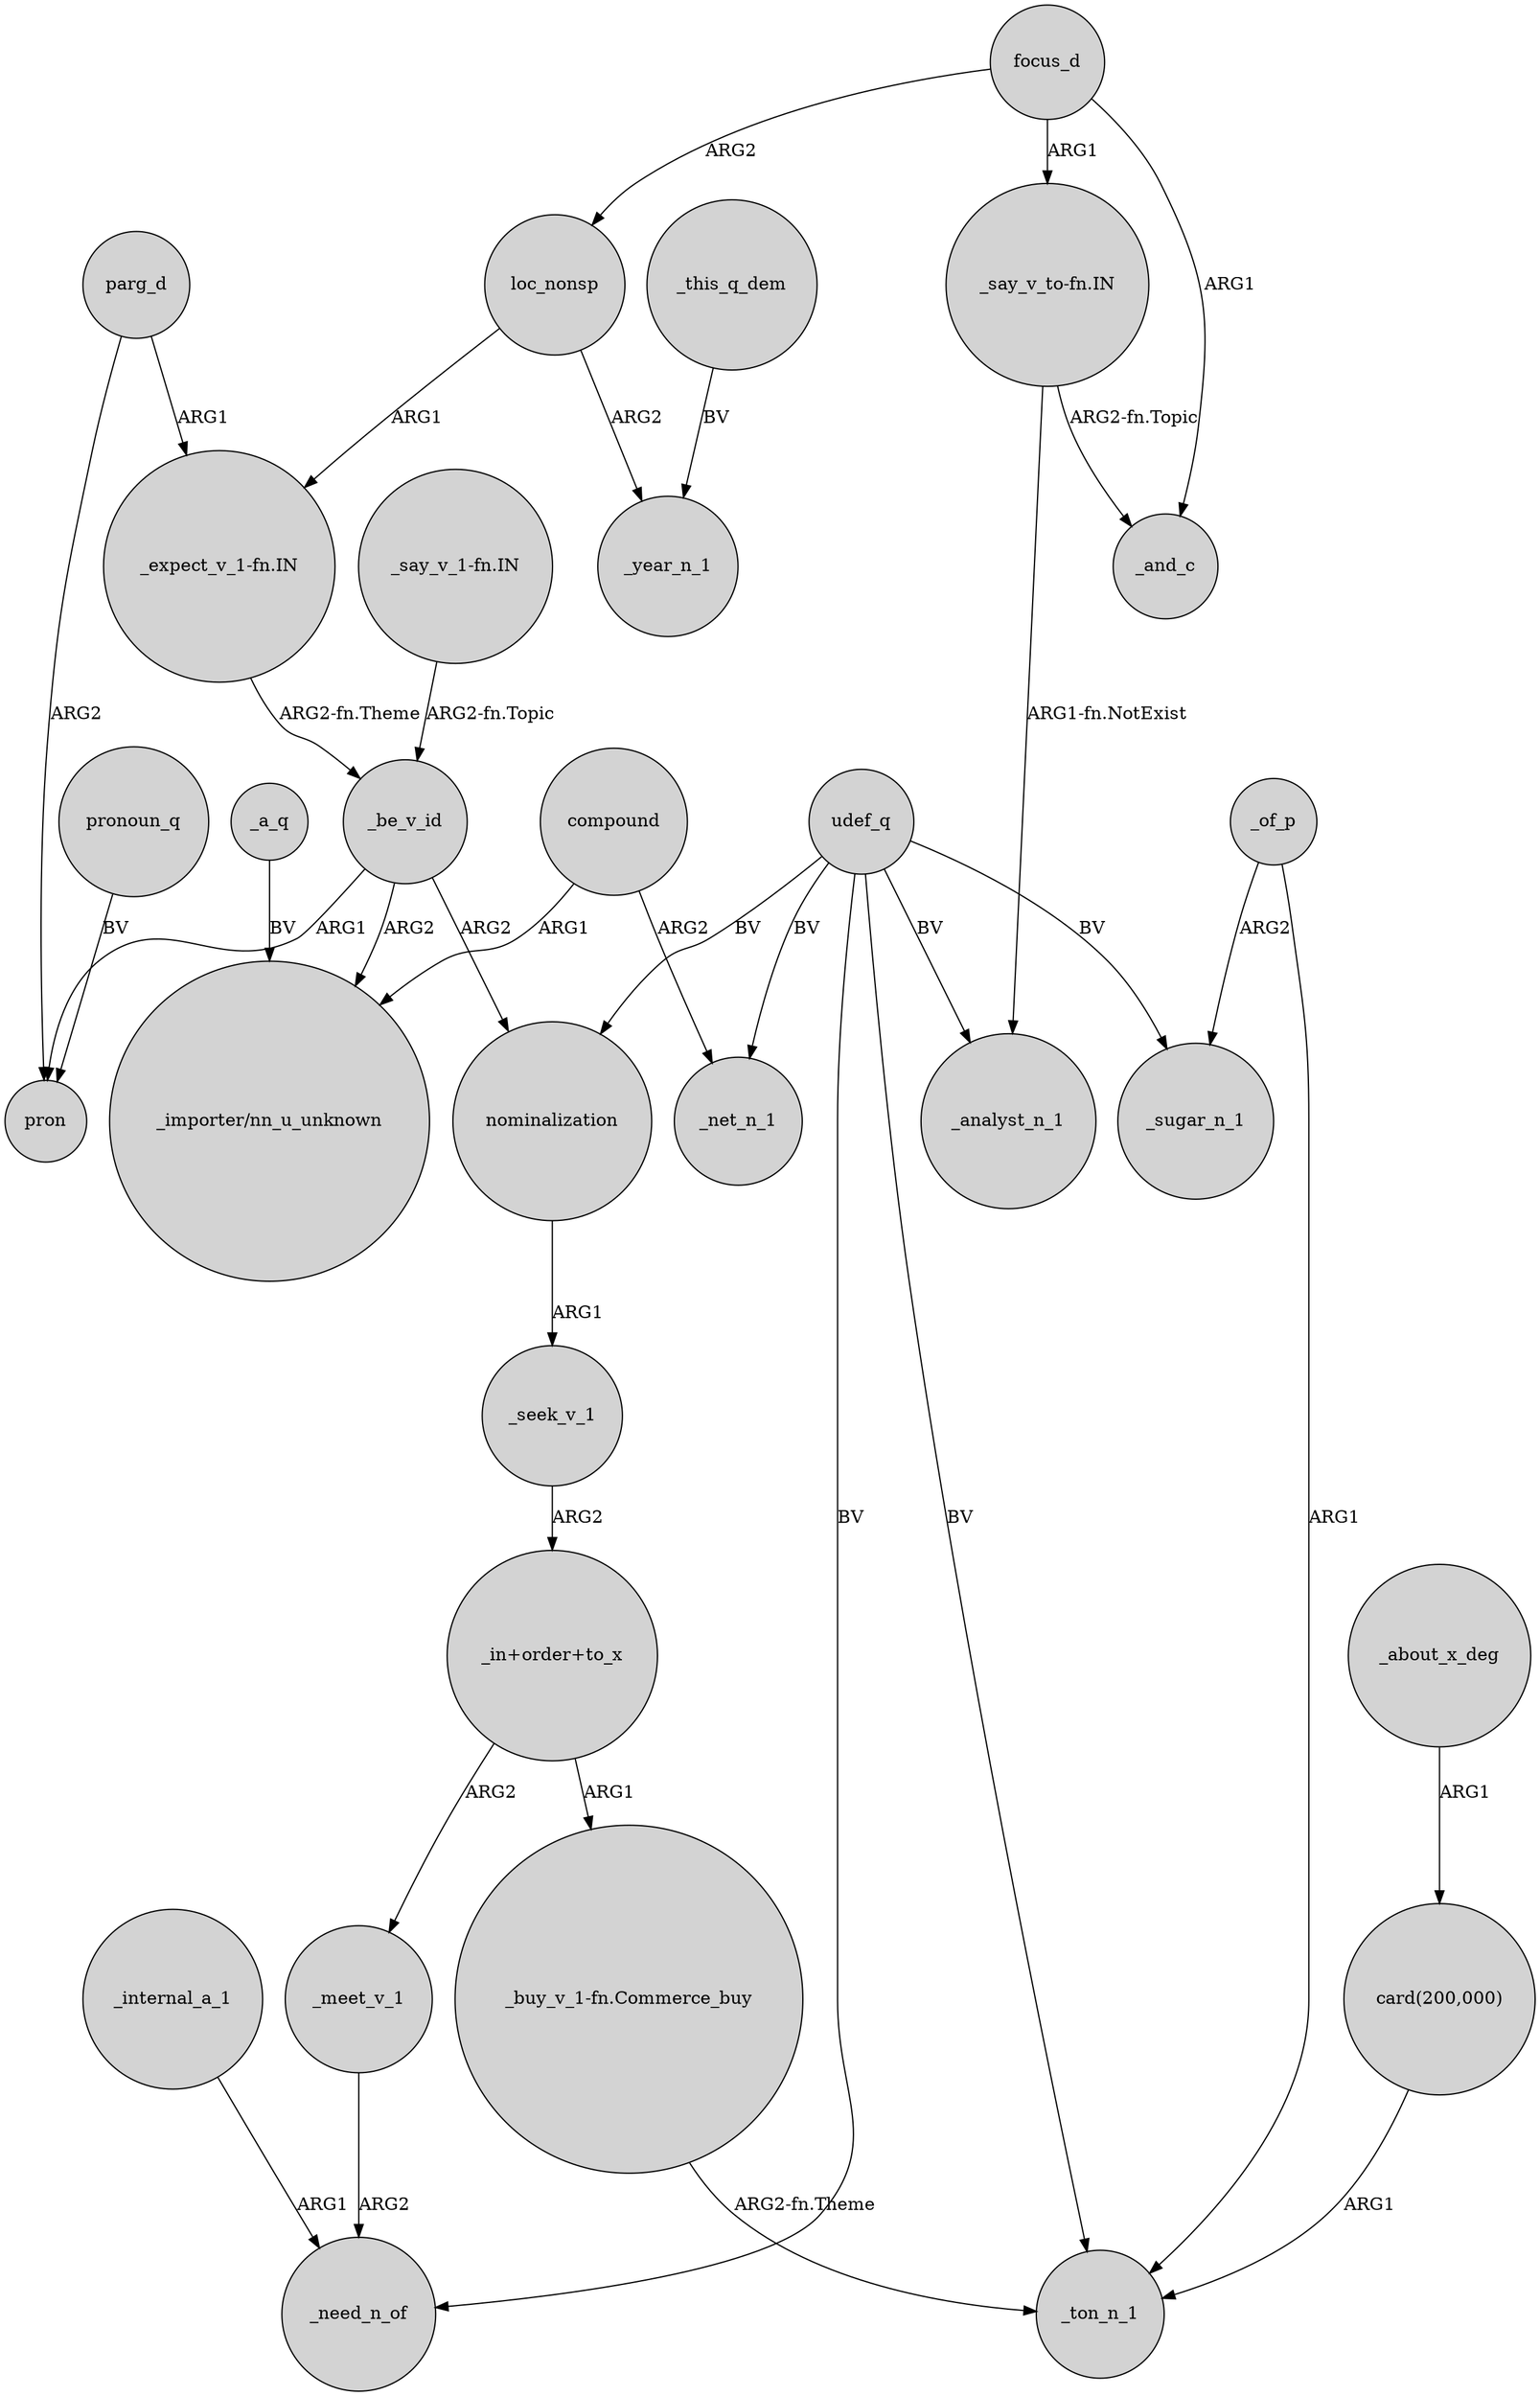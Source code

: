 digraph {
	node [shape=circle style=filled]
	_meet_v_1 -> _need_n_of [label=ARG2]
	focus_d -> loc_nonsp [label=ARG2]
	"_in+order+to_x" -> _meet_v_1 [label=ARG2]
	_a_q -> "_importer/nn_u_unknown" [label=BV]
	"_say_v_to-fn.IN" -> _analyst_n_1 [label="ARG1-fn.NotExist"]
	_of_p -> _ton_n_1 [label=ARG1]
	"_buy_v_1-fn.Commerce_buy" -> _ton_n_1 [label="ARG2-fn.Theme"]
	"_expect_v_1-fn.IN" -> _be_v_id [label="ARG2-fn.Theme"]
	"_in+order+to_x" -> "_buy_v_1-fn.Commerce_buy" [label=ARG1]
	"card(200,000)" -> _ton_n_1 [label=ARG1]
	_be_v_id -> pron [label=ARG1]
	udef_q -> _sugar_n_1 [label=BV]
	"_say_v_1-fn.IN" -> _be_v_id [label="ARG2-fn.Topic"]
	parg_d -> pron [label=ARG2]
	loc_nonsp -> "_expect_v_1-fn.IN" [label=ARG1]
	pronoun_q -> pron [label=BV]
	nominalization -> _seek_v_1 [label=ARG1]
	udef_q -> _need_n_of [label=BV]
	compound -> _net_n_1 [label=ARG2]
	_about_x_deg -> "card(200,000)" [label=ARG1]
	_of_p -> _sugar_n_1 [label=ARG2]
	parg_d -> "_expect_v_1-fn.IN" [label=ARG1]
	loc_nonsp -> _year_n_1 [label=ARG2]
	_be_v_id -> nominalization [label=ARG2]
	focus_d -> _and_c [label=ARG1]
	_internal_a_1 -> _need_n_of [label=ARG1]
	_be_v_id -> "_importer/nn_u_unknown" [label=ARG2]
	"_say_v_to-fn.IN" -> _and_c [label="ARG2-fn.Topic"]
	udef_q -> nominalization [label=BV]
	udef_q -> _net_n_1 [label=BV]
	compound -> "_importer/nn_u_unknown" [label=ARG1]
	_seek_v_1 -> "_in+order+to_x" [label=ARG2]
	udef_q -> _analyst_n_1 [label=BV]
	udef_q -> _ton_n_1 [label=BV]
	focus_d -> "_say_v_to-fn.IN" [label=ARG1]
	_this_q_dem -> _year_n_1 [label=BV]
}
